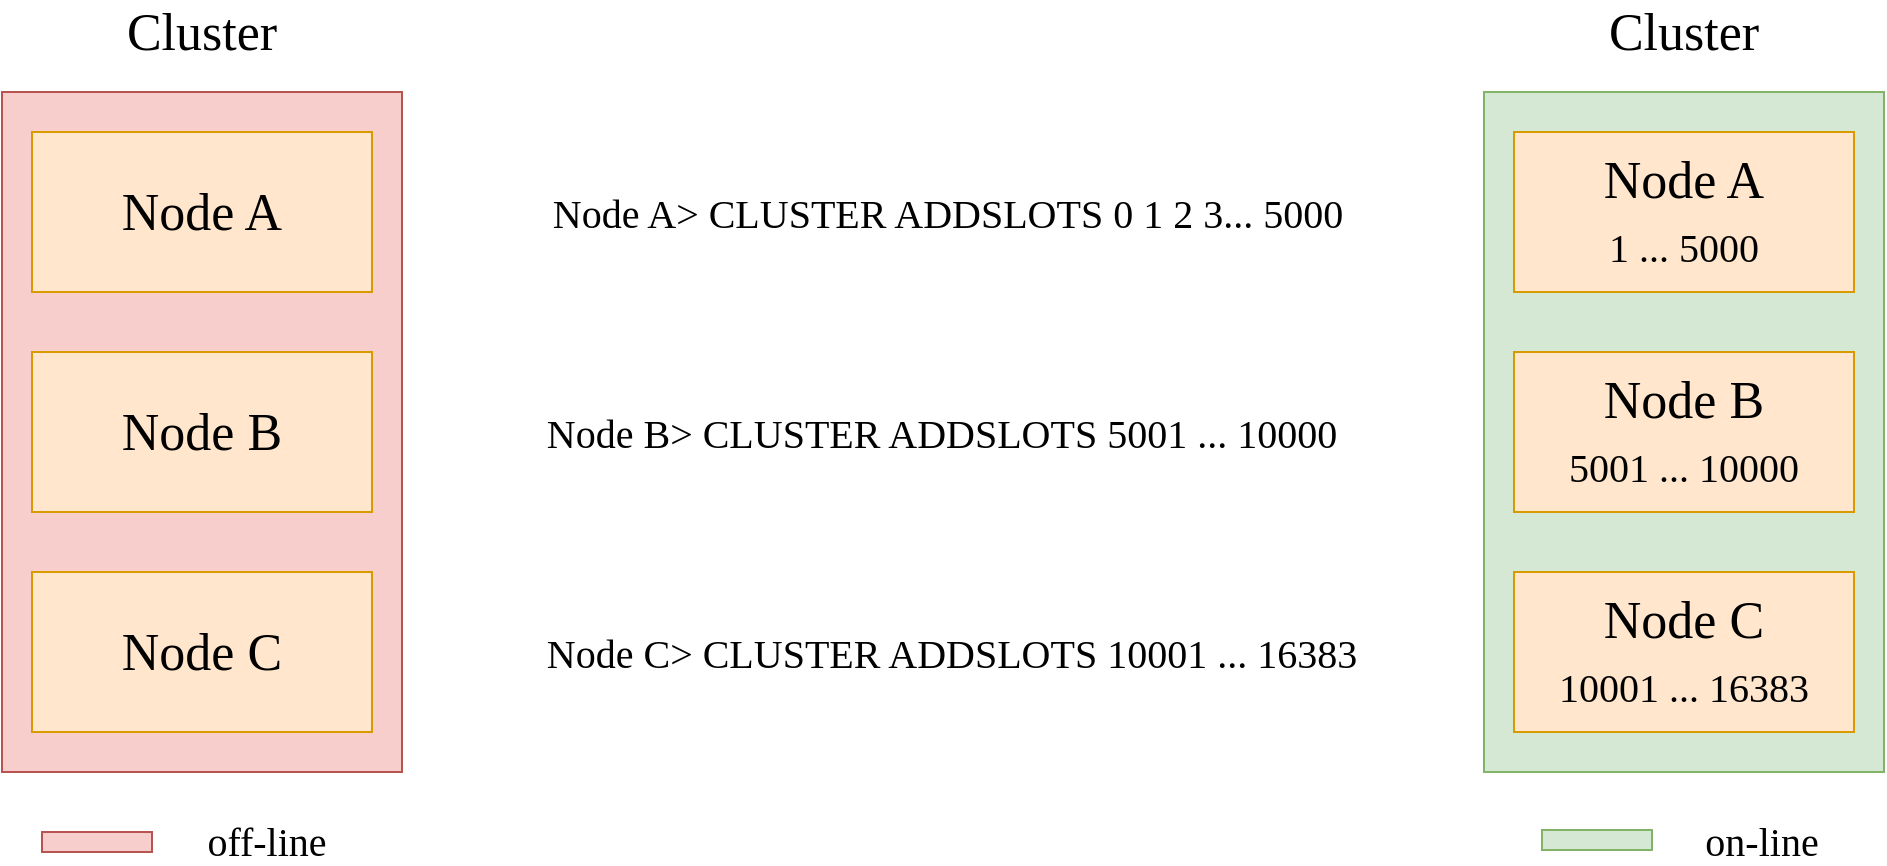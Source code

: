 <mxfile version="14.1.8" type="device"><diagram id="w8YP1gSc4Nupw3rY705B" name="第 1 页"><mxGraphModel dx="1024" dy="592" grid="1" gridSize="10" guides="1" tooltips="1" connect="1" arrows="1" fold="1" page="1" pageScale="1" pageWidth="827" pageHeight="1169" math="0" shadow="0"><root><mxCell id="0"/><mxCell id="1" parent="0"/><mxCell id="FzrENsJ4QJkrehZbsDYH-1" value="" style="rounded=0;whiteSpace=wrap;html=1;fillColor=#f8cecc;strokeColor=#b85450;" vertex="1" parent="1"><mxGeometry x="300" y="130" width="200" height="340" as="geometry"/></mxCell><mxCell id="FzrENsJ4QJkrehZbsDYH-2" value="Node A" style="rounded=0;whiteSpace=wrap;html=1;fontSize=26;fontFamily=Comic Sans MS;fillColor=#ffe6cc;strokeColor=#d79b00;" vertex="1" parent="1"><mxGeometry x="315" y="150" width="170" height="80" as="geometry"/></mxCell><mxCell id="FzrENsJ4QJkrehZbsDYH-3" value="Node B" style="rounded=0;whiteSpace=wrap;html=1;fontSize=26;fontFamily=Comic Sans MS;fillColor=#ffe6cc;strokeColor=#d79b00;" vertex="1" parent="1"><mxGeometry x="315" y="260" width="170" height="80" as="geometry"/></mxCell><mxCell id="FzrENsJ4QJkrehZbsDYH-4" value="Node C" style="rounded=0;whiteSpace=wrap;html=1;fontSize=26;fontFamily=Comic Sans MS;fillColor=#ffe6cc;strokeColor=#d79b00;" vertex="1" parent="1"><mxGeometry x="315" y="370" width="170" height="80" as="geometry"/></mxCell><mxCell id="FzrENsJ4QJkrehZbsDYH-13" value="Node A&amp;gt; CLUSTER ADDSLOTS 0 1 2 3... 5000" style="text;html=1;strokeColor=none;fillColor=none;align=center;verticalAlign=middle;whiteSpace=wrap;rounded=0;fontFamily=Comic Sans MS;fontSize=20;" vertex="1" parent="1"><mxGeometry x="523" y="180" width="500" height="20" as="geometry"/></mxCell><mxCell id="FzrENsJ4QJkrehZbsDYH-14" value="Node B&amp;gt; CLUSTER ADDSLOTS 5001 ... 10000" style="text;html=1;strokeColor=none;fillColor=none;align=center;verticalAlign=middle;whiteSpace=wrap;rounded=0;fontFamily=Comic Sans MS;fontSize=20;" vertex="1" parent="1"><mxGeometry x="520" y="290" width="500" height="20" as="geometry"/></mxCell><mxCell id="FzrENsJ4QJkrehZbsDYH-15" value="Node C&amp;gt; CLUSTER ADDSLOTS 10001 ... 16383" style="text;html=1;strokeColor=none;fillColor=none;align=center;verticalAlign=middle;whiteSpace=wrap;rounded=0;fontFamily=Comic Sans MS;fontSize=20;" vertex="1" parent="1"><mxGeometry x="525" y="400" width="500" height="20" as="geometry"/></mxCell><mxCell id="FzrENsJ4QJkrehZbsDYH-16" value="" style="rounded=0;whiteSpace=wrap;html=1;fillColor=#d5e8d4;strokeColor=#82b366;" vertex="1" parent="1"><mxGeometry x="1041" y="130" width="200" height="340" as="geometry"/></mxCell><mxCell id="FzrENsJ4QJkrehZbsDYH-17" value="Node A&lt;br&gt;&lt;font style=&quot;font-size: 20px&quot;&gt;1 ... 5000&lt;/font&gt;" style="rounded=0;whiteSpace=wrap;html=1;fontSize=26;fontFamily=Comic Sans MS;fillColor=#ffe6cc;strokeColor=#d79b00;" vertex="1" parent="1"><mxGeometry x="1056" y="150" width="170" height="80" as="geometry"/></mxCell><mxCell id="FzrENsJ4QJkrehZbsDYH-18" value="Node B&lt;br&gt;&lt;font style=&quot;font-size: 20px&quot;&gt;5001 ... 10000&lt;/font&gt;" style="rounded=0;whiteSpace=wrap;html=1;fontSize=26;fontFamily=Comic Sans MS;fillColor=#ffe6cc;strokeColor=#d79b00;" vertex="1" parent="1"><mxGeometry x="1056" y="260" width="170" height="80" as="geometry"/></mxCell><mxCell id="FzrENsJ4QJkrehZbsDYH-19" value="Node C&lt;br&gt;&lt;font style=&quot;font-size: 20px&quot;&gt;10001 ... 16383&lt;/font&gt;" style="rounded=0;whiteSpace=wrap;html=1;fontSize=26;fontFamily=Comic Sans MS;fillColor=#ffe6cc;strokeColor=#d79b00;" vertex="1" parent="1"><mxGeometry x="1056" y="370" width="170" height="80" as="geometry"/></mxCell><mxCell id="FzrENsJ4QJkrehZbsDYH-20" value="" style="group" vertex="1" connectable="0" parent="1"><mxGeometry x="1080" y="494" width="155" height="20" as="geometry"/></mxCell><mxCell id="FzrENsJ4QJkrehZbsDYH-21" value="on-line" style="text;html=1;strokeColor=none;fillColor=none;align=center;verticalAlign=middle;whiteSpace=wrap;rounded=0;fontFamily=Comic Sans MS;fontSize=20;" vertex="1" parent="FzrENsJ4QJkrehZbsDYH-20"><mxGeometry x="45" width="110" height="20" as="geometry"/></mxCell><mxCell id="FzrENsJ4QJkrehZbsDYH-6" value="" style="rounded=0;whiteSpace=wrap;html=1;fontFamily=Comic Sans MS;fontSize=26;fillColor=#f8cecc;strokeColor=#b85450;" vertex="1" parent="1"><mxGeometry x="320" y="500" width="55" height="10" as="geometry"/></mxCell><mxCell id="FzrENsJ4QJkrehZbsDYH-5" value="off-line" style="text;html=1;strokeColor=none;fillColor=none;align=center;verticalAlign=middle;whiteSpace=wrap;rounded=0;fontFamily=Comic Sans MS;fontSize=20;" vertex="1" parent="1"><mxGeometry x="345" y="494" width="175" height="20" as="geometry"/></mxCell><mxCell id="FzrENsJ4QJkrehZbsDYH-22" value="" style="rounded=0;whiteSpace=wrap;html=1;fontFamily=Comic Sans MS;fontSize=26;fillColor=#d5e8d4;strokeColor=#82b366;" vertex="1" parent="1"><mxGeometry x="1070" y="499" width="55" height="10" as="geometry"/></mxCell><mxCell id="FzrENsJ4QJkrehZbsDYH-23" value="Cluster" style="text;html=1;strokeColor=none;fillColor=none;align=center;verticalAlign=middle;whiteSpace=wrap;rounded=0;fontFamily=Comic Sans MS;fontSize=26;" vertex="1" parent="1"><mxGeometry x="350" y="90" width="100" height="20" as="geometry"/></mxCell><mxCell id="FzrENsJ4QJkrehZbsDYH-24" value="Cluster" style="text;html=1;strokeColor=none;fillColor=none;align=center;verticalAlign=middle;whiteSpace=wrap;rounded=0;fontFamily=Comic Sans MS;fontSize=26;" vertex="1" parent="1"><mxGeometry x="1091" y="90" width="100" height="20" as="geometry"/></mxCell></root></mxGraphModel></diagram></mxfile>
